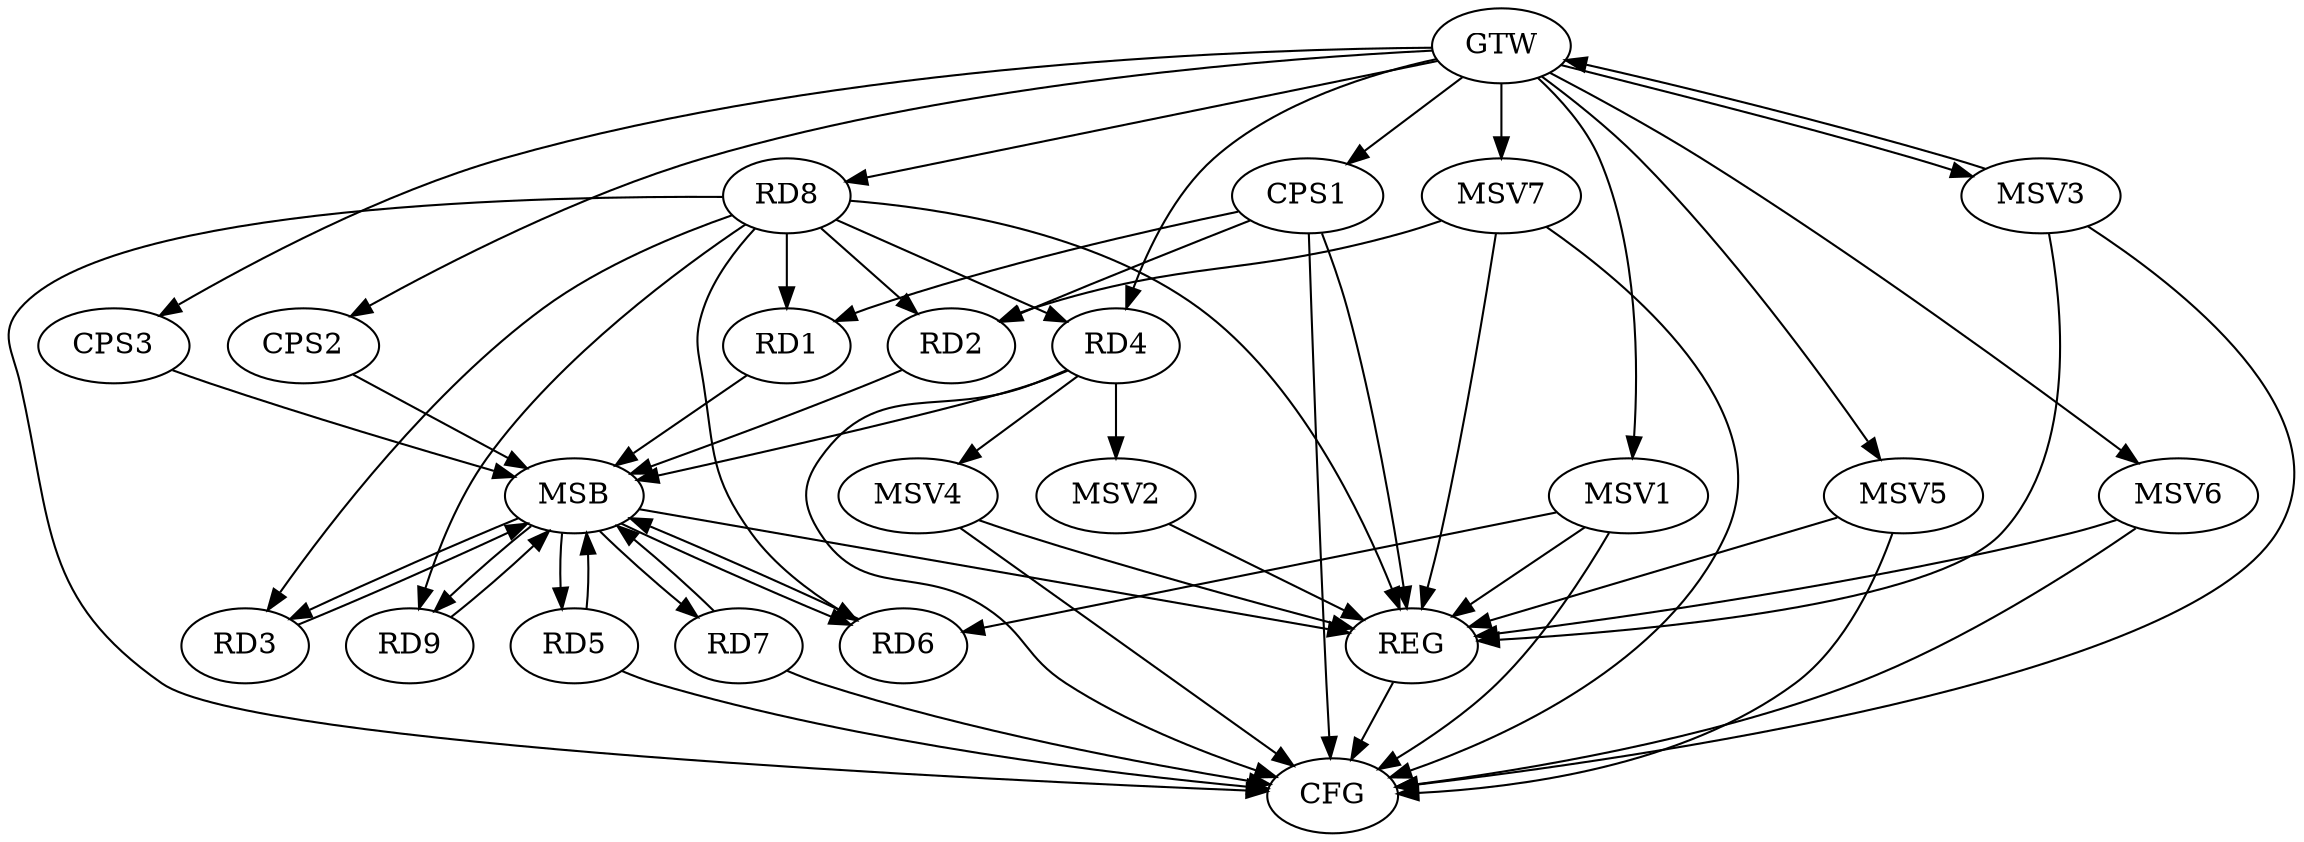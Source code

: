 strict digraph G {
  RD1 [ label="RD1" ];
  RD2 [ label="RD2" ];
  RD3 [ label="RD3" ];
  RD4 [ label="RD4" ];
  RD5 [ label="RD5" ];
  RD6 [ label="RD6" ];
  RD7 [ label="RD7" ];
  RD8 [ label="RD8" ];
  RD9 [ label="RD9" ];
  CPS1 [ label="CPS1" ];
  CPS2 [ label="CPS2" ];
  CPS3 [ label="CPS3" ];
  GTW [ label="GTW" ];
  REG [ label="REG" ];
  MSB [ label="MSB" ];
  CFG [ label="CFG" ];
  MSV1 [ label="MSV1" ];
  MSV2 [ label="MSV2" ];
  MSV3 [ label="MSV3" ];
  MSV4 [ label="MSV4" ];
  MSV5 [ label="MSV5" ];
  MSV6 [ label="MSV6" ];
  MSV7 [ label="MSV7" ];
  RD8 -> RD1;
  CPS1 -> RD1;
  CPS1 -> RD2;
  GTW -> RD4;
  GTW -> RD8;
  GTW -> CPS1;
  GTW -> CPS2;
  GTW -> CPS3;
  RD8 -> REG;
  CPS1 -> REG;
  RD1 -> MSB;
  MSB -> REG;
  RD2 -> MSB;
  RD3 -> MSB;
  RD4 -> MSB;
  MSB -> RD7;
  RD5 -> MSB;
  RD6 -> MSB;
  RD7 -> MSB;
  RD9 -> MSB;
  CPS2 -> MSB;
  MSB -> RD3;
  MSB -> RD5;
  MSB -> RD6;
  CPS3 -> MSB;
  MSB -> RD9;
  CPS1 -> CFG;
  RD8 -> CFG;
  RD4 -> CFG;
  RD5 -> CFG;
  RD7 -> CFG;
  REG -> CFG;
  RD8 -> RD9;
  RD8 -> RD3;
  RD8 -> RD6;
  RD8 -> RD2;
  RD8 -> RD4;
  MSV1 -> RD6;
  GTW -> MSV1;
  MSV1 -> REG;
  MSV1 -> CFG;
  RD4 -> MSV2;
  MSV2 -> REG;
  MSV3 -> GTW;
  GTW -> MSV3;
  MSV3 -> REG;
  MSV3 -> CFG;
  RD4 -> MSV4;
  MSV4 -> REG;
  MSV4 -> CFG;
  GTW -> MSV5;
  MSV5 -> REG;
  MSV5 -> CFG;
  GTW -> MSV6;
  MSV6 -> REG;
  MSV6 -> CFG;
  MSV7 -> RD2;
  GTW -> MSV7;
  MSV7 -> REG;
  MSV7 -> CFG;
}
